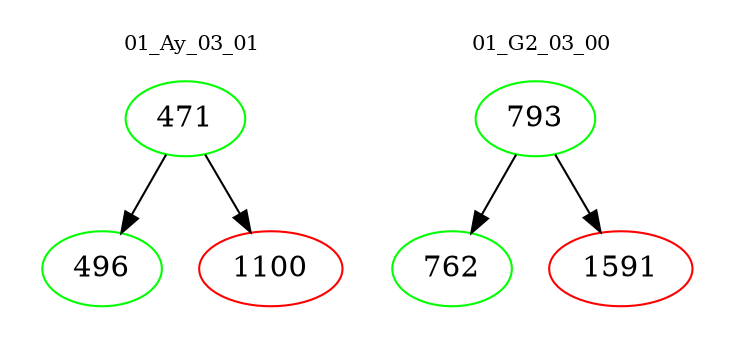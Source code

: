 digraph{
subgraph cluster_0 {
color = white
label = "01_Ay_03_01";
fontsize=10;
T0_471 [label="471", color="green"]
T0_471 -> T0_496 [color="black"]
T0_496 [label="496", color="green"]
T0_471 -> T0_1100 [color="black"]
T0_1100 [label="1100", color="red"]
}
subgraph cluster_1 {
color = white
label = "01_G2_03_00";
fontsize=10;
T1_793 [label="793", color="green"]
T1_793 -> T1_762 [color="black"]
T1_762 [label="762", color="green"]
T1_793 -> T1_1591 [color="black"]
T1_1591 [label="1591", color="red"]
}
}
